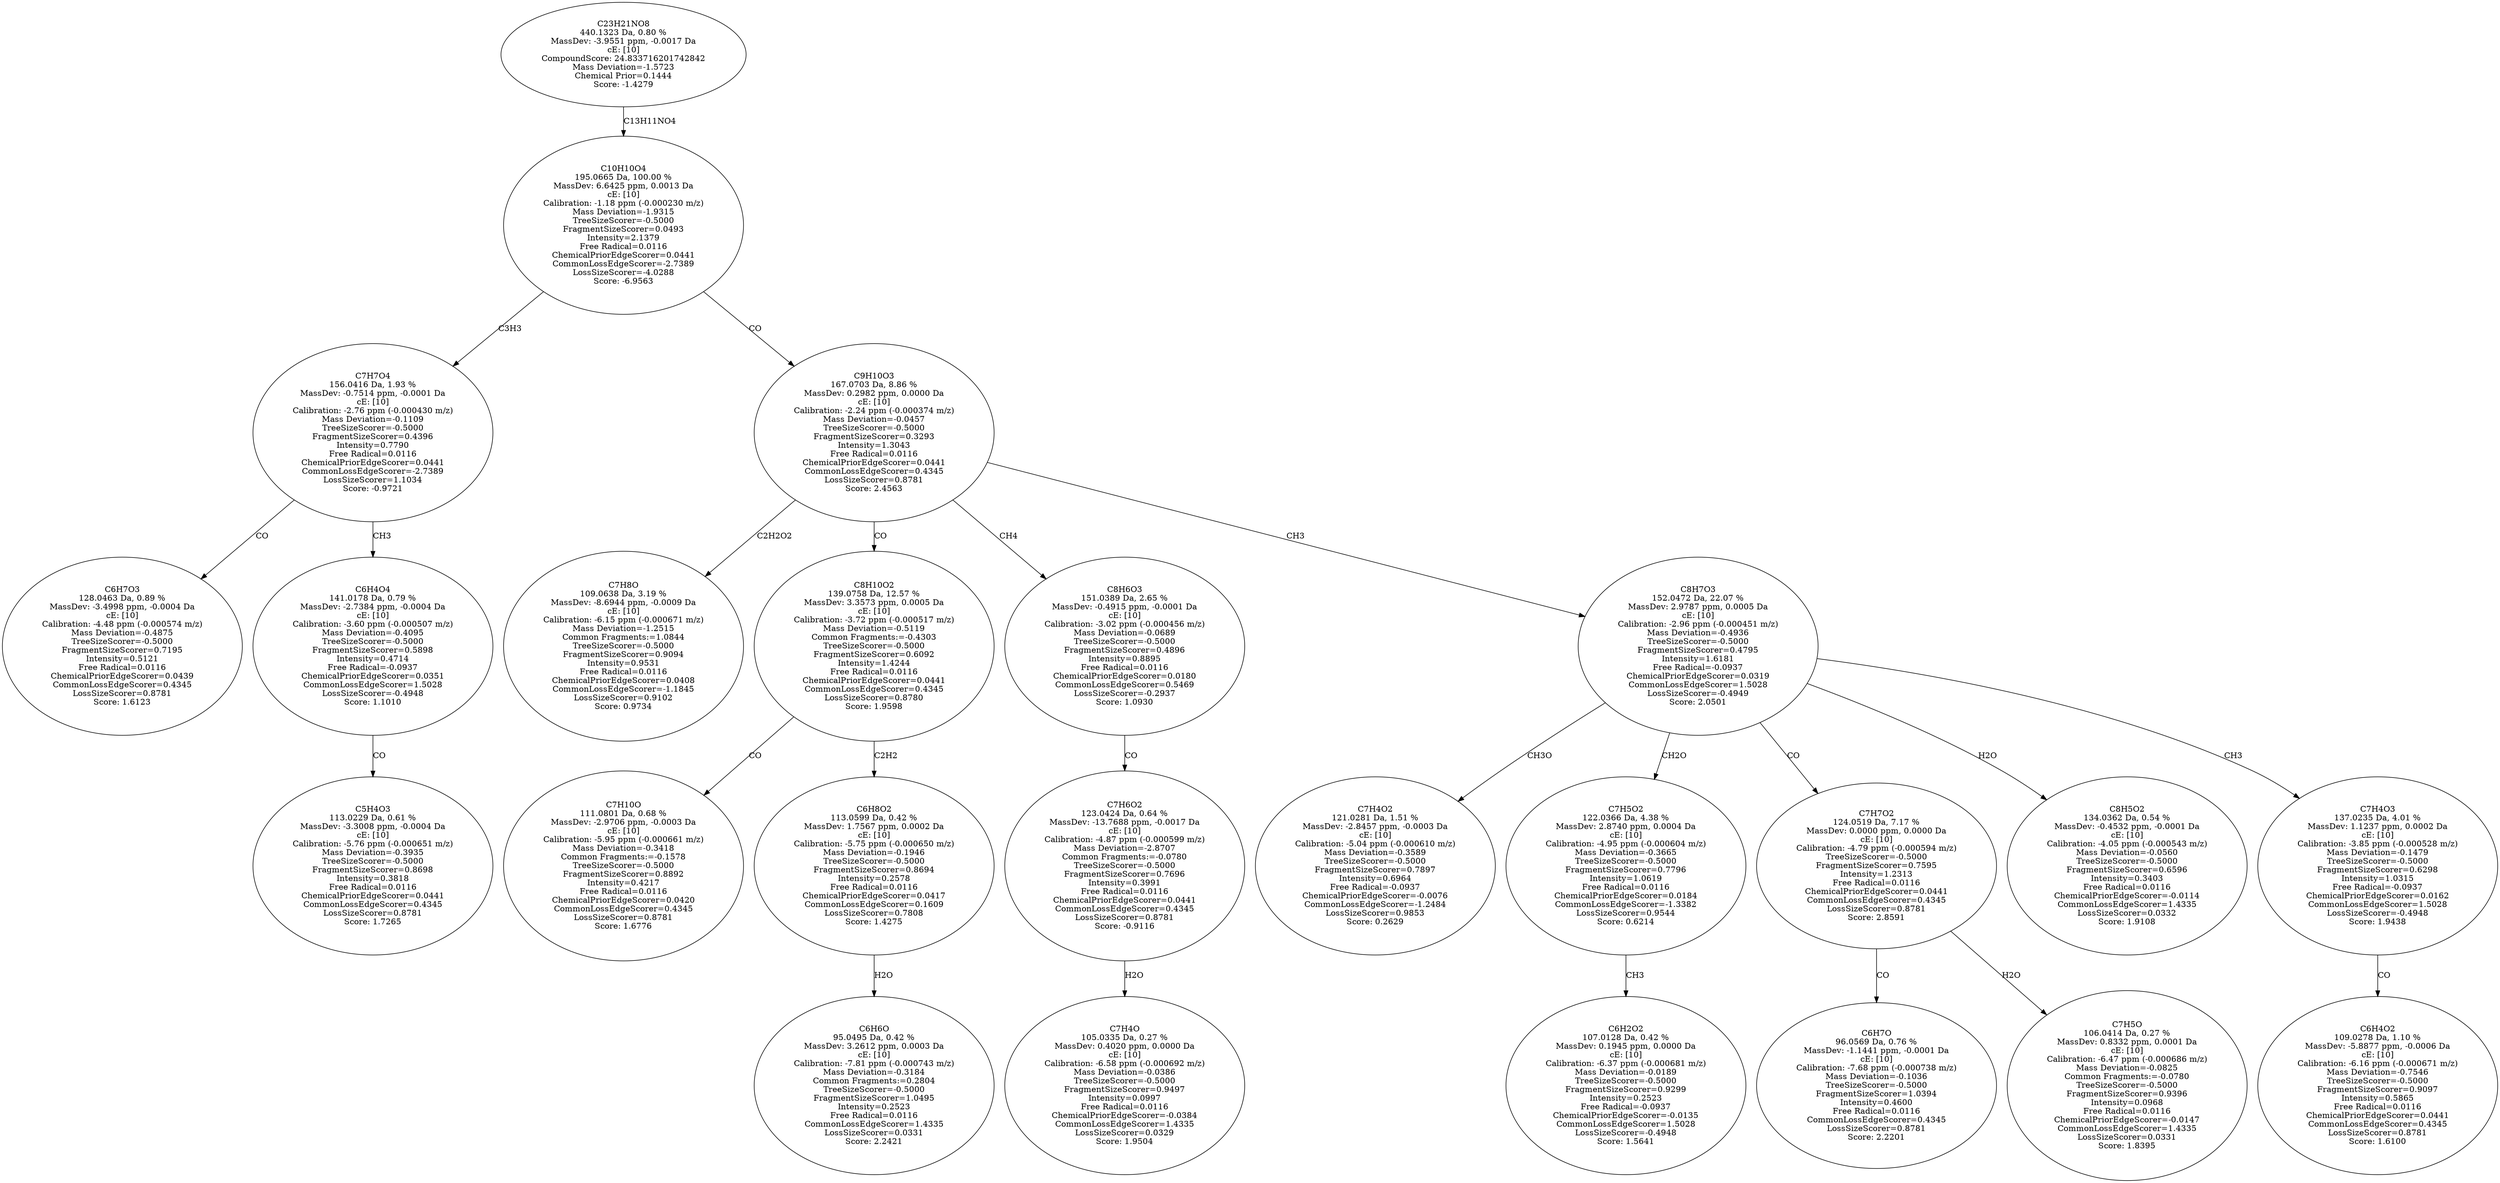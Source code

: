 strict digraph {
v1 [label="C6H7O3\n128.0463 Da, 0.89 %\nMassDev: -3.4998 ppm, -0.0004 Da\ncE: [10]\nCalibration: -4.48 ppm (-0.000574 m/z)\nMass Deviation=-0.4875\nTreeSizeScorer=-0.5000\nFragmentSizeScorer=0.7195\nIntensity=0.5121\nFree Radical=0.0116\nChemicalPriorEdgeScorer=0.0439\nCommonLossEdgeScorer=0.4345\nLossSizeScorer=0.8781\nScore: 1.6123"];
v2 [label="C5H4O3\n113.0229 Da, 0.61 %\nMassDev: -3.3008 ppm, -0.0004 Da\ncE: [10]\nCalibration: -5.76 ppm (-0.000651 m/z)\nMass Deviation=-0.3935\nTreeSizeScorer=-0.5000\nFragmentSizeScorer=0.8698\nIntensity=0.3818\nFree Radical=0.0116\nChemicalPriorEdgeScorer=0.0441\nCommonLossEdgeScorer=0.4345\nLossSizeScorer=0.8781\nScore: 1.7265"];
v3 [label="C6H4O4\n141.0178 Da, 0.79 %\nMassDev: -2.7384 ppm, -0.0004 Da\ncE: [10]\nCalibration: -3.60 ppm (-0.000507 m/z)\nMass Deviation=-0.4095\nTreeSizeScorer=-0.5000\nFragmentSizeScorer=0.5898\nIntensity=0.4714\nFree Radical=-0.0937\nChemicalPriorEdgeScorer=0.0351\nCommonLossEdgeScorer=1.5028\nLossSizeScorer=-0.4948\nScore: 1.1010"];
v4 [label="C7H7O4\n156.0416 Da, 1.93 %\nMassDev: -0.7514 ppm, -0.0001 Da\ncE: [10]\nCalibration: -2.76 ppm (-0.000430 m/z)\nMass Deviation=-0.1109\nTreeSizeScorer=-0.5000\nFragmentSizeScorer=0.4396\nIntensity=0.7790\nFree Radical=0.0116\nChemicalPriorEdgeScorer=0.0441\nCommonLossEdgeScorer=-2.7389\nLossSizeScorer=1.1034\nScore: -0.9721"];
v5 [label="C7H8O\n109.0638 Da, 3.19 %\nMassDev: -8.6944 ppm, -0.0009 Da\ncE: [10]\nCalibration: -6.15 ppm (-0.000671 m/z)\nMass Deviation=-1.2515\nCommon Fragments:=1.0844\nTreeSizeScorer=-0.5000\nFragmentSizeScorer=0.9094\nIntensity=0.9531\nFree Radical=0.0116\nChemicalPriorEdgeScorer=0.0408\nCommonLossEdgeScorer=-1.1845\nLossSizeScorer=0.9102\nScore: 0.9734"];
v6 [label="C7H10O\n111.0801 Da, 0.68 %\nMassDev: -2.9706 ppm, -0.0003 Da\ncE: [10]\nCalibration: -5.95 ppm (-0.000661 m/z)\nMass Deviation=-0.3418\nCommon Fragments:=-0.1578\nTreeSizeScorer=-0.5000\nFragmentSizeScorer=0.8892\nIntensity=0.4217\nFree Radical=0.0116\nChemicalPriorEdgeScorer=0.0420\nCommonLossEdgeScorer=0.4345\nLossSizeScorer=0.8781\nScore: 1.6776"];
v7 [label="C6H6O\n95.0495 Da, 0.42 %\nMassDev: 3.2612 ppm, 0.0003 Da\ncE: [10]\nCalibration: -7.81 ppm (-0.000743 m/z)\nMass Deviation=-0.3184\nCommon Fragments:=0.2804\nTreeSizeScorer=-0.5000\nFragmentSizeScorer=1.0495\nIntensity=0.2523\nFree Radical=0.0116\nCommonLossEdgeScorer=1.4335\nLossSizeScorer=0.0331\nScore: 2.2421"];
v8 [label="C6H8O2\n113.0599 Da, 0.42 %\nMassDev: 1.7567 ppm, 0.0002 Da\ncE: [10]\nCalibration: -5.75 ppm (-0.000650 m/z)\nMass Deviation=-0.1946\nTreeSizeScorer=-0.5000\nFragmentSizeScorer=0.8694\nIntensity=0.2578\nFree Radical=0.0116\nChemicalPriorEdgeScorer=0.0417\nCommonLossEdgeScorer=0.1609\nLossSizeScorer=0.7808\nScore: 1.4275"];
v9 [label="C8H10O2\n139.0758 Da, 12.57 %\nMassDev: 3.3573 ppm, 0.0005 Da\ncE: [10]\nCalibration: -3.72 ppm (-0.000517 m/z)\nMass Deviation=-0.5119\nCommon Fragments:=-0.4303\nTreeSizeScorer=-0.5000\nFragmentSizeScorer=0.6092\nIntensity=1.4244\nFree Radical=0.0116\nChemicalPriorEdgeScorer=0.0441\nCommonLossEdgeScorer=0.4345\nLossSizeScorer=0.8780\nScore: 1.9598"];
v10 [label="C7H4O\n105.0335 Da, 0.27 %\nMassDev: 0.4020 ppm, 0.0000 Da\ncE: [10]\nCalibration: -6.58 ppm (-0.000692 m/z)\nMass Deviation=-0.0386\nTreeSizeScorer=-0.5000\nFragmentSizeScorer=0.9497\nIntensity=0.0997\nFree Radical=0.0116\nChemicalPriorEdgeScorer=-0.0384\nCommonLossEdgeScorer=1.4335\nLossSizeScorer=0.0329\nScore: 1.9504"];
v11 [label="C7H6O2\n123.0424 Da, 0.64 %\nMassDev: -13.7688 ppm, -0.0017 Da\ncE: [10]\nCalibration: -4.87 ppm (-0.000599 m/z)\nMass Deviation=-2.8707\nCommon Fragments:=-0.0780\nTreeSizeScorer=-0.5000\nFragmentSizeScorer=0.7696\nIntensity=0.3991\nFree Radical=0.0116\nChemicalPriorEdgeScorer=0.0441\nCommonLossEdgeScorer=0.4345\nLossSizeScorer=0.8781\nScore: -0.9116"];
v12 [label="C8H6O3\n151.0389 Da, 2.65 %\nMassDev: -0.4915 ppm, -0.0001 Da\ncE: [10]\nCalibration: -3.02 ppm (-0.000456 m/z)\nMass Deviation=-0.0689\nTreeSizeScorer=-0.5000\nFragmentSizeScorer=0.4896\nIntensity=0.8895\nFree Radical=0.0116\nChemicalPriorEdgeScorer=0.0180\nCommonLossEdgeScorer=0.5469\nLossSizeScorer=-0.2937\nScore: 1.0930"];
v13 [label="C7H4O2\n121.0281 Da, 1.51 %\nMassDev: -2.8457 ppm, -0.0003 Da\ncE: [10]\nCalibration: -5.04 ppm (-0.000610 m/z)\nMass Deviation=-0.3589\nTreeSizeScorer=-0.5000\nFragmentSizeScorer=0.7897\nIntensity=0.6964\nFree Radical=-0.0937\nChemicalPriorEdgeScorer=-0.0076\nCommonLossEdgeScorer=-1.2484\nLossSizeScorer=0.9853\nScore: 0.2629"];
v14 [label="C6H2O2\n107.0128 Da, 0.42 %\nMassDev: 0.1945 ppm, 0.0000 Da\ncE: [10]\nCalibration: -6.37 ppm (-0.000681 m/z)\nMass Deviation=-0.0189\nTreeSizeScorer=-0.5000\nFragmentSizeScorer=0.9299\nIntensity=0.2523\nFree Radical=-0.0937\nChemicalPriorEdgeScorer=-0.0135\nCommonLossEdgeScorer=1.5028\nLossSizeScorer=-0.4948\nScore: 1.5641"];
v15 [label="C7H5O2\n122.0366 Da, 4.38 %\nMassDev: 2.8740 ppm, 0.0004 Da\ncE: [10]\nCalibration: -4.95 ppm (-0.000604 m/z)\nMass Deviation=-0.3665\nTreeSizeScorer=-0.5000\nFragmentSizeScorer=0.7796\nIntensity=1.0619\nFree Radical=0.0116\nChemicalPriorEdgeScorer=0.0184\nCommonLossEdgeScorer=-1.3382\nLossSizeScorer=0.9544\nScore: 0.6214"];
v16 [label="C6H7O\n96.0569 Da, 0.76 %\nMassDev: -1.1441 ppm, -0.0001 Da\ncE: [10]\nCalibration: -7.68 ppm (-0.000738 m/z)\nMass Deviation=-0.1036\nTreeSizeScorer=-0.5000\nFragmentSizeScorer=1.0394\nIntensity=0.4600\nFree Radical=0.0116\nCommonLossEdgeScorer=0.4345\nLossSizeScorer=0.8781\nScore: 2.2201"];
v17 [label="C7H5O\n106.0414 Da, 0.27 %\nMassDev: 0.8332 ppm, 0.0001 Da\ncE: [10]\nCalibration: -6.47 ppm (-0.000686 m/z)\nMass Deviation=-0.0825\nCommon Fragments:=-0.0780\nTreeSizeScorer=-0.5000\nFragmentSizeScorer=0.9396\nIntensity=0.0968\nFree Radical=0.0116\nChemicalPriorEdgeScorer=-0.0147\nCommonLossEdgeScorer=1.4335\nLossSizeScorer=0.0331\nScore: 1.8395"];
v18 [label="C7H7O2\n124.0519 Da, 7.17 %\nMassDev: 0.0000 ppm, 0.0000 Da\ncE: [10]\nCalibration: -4.79 ppm (-0.000594 m/z)\nTreeSizeScorer=-0.5000\nFragmentSizeScorer=0.7595\nIntensity=1.2313\nFree Radical=0.0116\nChemicalPriorEdgeScorer=0.0441\nCommonLossEdgeScorer=0.4345\nLossSizeScorer=0.8781\nScore: 2.8591"];
v19 [label="C8H5O2\n134.0362 Da, 0.54 %\nMassDev: -0.4532 ppm, -0.0001 Da\ncE: [10]\nCalibration: -4.05 ppm (-0.000543 m/z)\nMass Deviation=-0.0560\nTreeSizeScorer=-0.5000\nFragmentSizeScorer=0.6596\nIntensity=0.3403\nFree Radical=0.0116\nChemicalPriorEdgeScorer=-0.0114\nCommonLossEdgeScorer=1.4335\nLossSizeScorer=0.0332\nScore: 1.9108"];
v20 [label="C6H4O2\n109.0278 Da, 1.10 %\nMassDev: -5.8877 ppm, -0.0006 Da\ncE: [10]\nCalibration: -6.16 ppm (-0.000671 m/z)\nMass Deviation=-0.7546\nTreeSizeScorer=-0.5000\nFragmentSizeScorer=0.9097\nIntensity=0.5865\nFree Radical=0.0116\nChemicalPriorEdgeScorer=0.0441\nCommonLossEdgeScorer=0.4345\nLossSizeScorer=0.8781\nScore: 1.6100"];
v21 [label="C7H4O3\n137.0235 Da, 4.01 %\nMassDev: 1.1237 ppm, 0.0002 Da\ncE: [10]\nCalibration: -3.85 ppm (-0.000528 m/z)\nMass Deviation=-0.1479\nTreeSizeScorer=-0.5000\nFragmentSizeScorer=0.6298\nIntensity=1.0315\nFree Radical=-0.0937\nChemicalPriorEdgeScorer=0.0162\nCommonLossEdgeScorer=1.5028\nLossSizeScorer=-0.4948\nScore: 1.9438"];
v22 [label="C8H7O3\n152.0472 Da, 22.07 %\nMassDev: 2.9787 ppm, 0.0005 Da\ncE: [10]\nCalibration: -2.96 ppm (-0.000451 m/z)\nMass Deviation=-0.4936\nTreeSizeScorer=-0.5000\nFragmentSizeScorer=0.4795\nIntensity=1.6181\nFree Radical=-0.0937\nChemicalPriorEdgeScorer=0.0319\nCommonLossEdgeScorer=1.5028\nLossSizeScorer=-0.4949\nScore: 2.0501"];
v23 [label="C9H10O3\n167.0703 Da, 8.86 %\nMassDev: 0.2982 ppm, 0.0000 Da\ncE: [10]\nCalibration: -2.24 ppm (-0.000374 m/z)\nMass Deviation=-0.0457\nTreeSizeScorer=-0.5000\nFragmentSizeScorer=0.3293\nIntensity=1.3043\nFree Radical=0.0116\nChemicalPriorEdgeScorer=0.0441\nCommonLossEdgeScorer=0.4345\nLossSizeScorer=0.8781\nScore: 2.4563"];
v24 [label="C10H10O4\n195.0665 Da, 100.00 %\nMassDev: 6.6425 ppm, 0.0013 Da\ncE: [10]\nCalibration: -1.18 ppm (-0.000230 m/z)\nMass Deviation=-1.9315\nTreeSizeScorer=-0.5000\nFragmentSizeScorer=0.0493\nIntensity=2.1379\nFree Radical=0.0116\nChemicalPriorEdgeScorer=0.0441\nCommonLossEdgeScorer=-2.7389\nLossSizeScorer=-4.0288\nScore: -6.9563"];
v25 [label="C23H21NO8\n440.1323 Da, 0.80 %\nMassDev: -3.9551 ppm, -0.0017 Da\ncE: [10]\nCompoundScore: 24.833716201742842\nMass Deviation=-1.5723\nChemical Prior=0.1444\nScore: -1.4279"];
v4 -> v1 [label="CO"];
v3 -> v2 [label="CO"];
v4 -> v3 [label="CH3"];
v24 -> v4 [label="C3H3"];
v23 -> v5 [label="C2H2O2"];
v9 -> v6 [label="CO"];
v8 -> v7 [label="H2O"];
v9 -> v8 [label="C2H2"];
v23 -> v9 [label="CO"];
v11 -> v10 [label="H2O"];
v12 -> v11 [label="CO"];
v23 -> v12 [label="CH4"];
v22 -> v13 [label="CH3O"];
v15 -> v14 [label="CH3"];
v22 -> v15 [label="CH2O"];
v18 -> v16 [label="CO"];
v18 -> v17 [label="H2O"];
v22 -> v18 [label="CO"];
v22 -> v19 [label="H2O"];
v21 -> v20 [label="CO"];
v22 -> v21 [label="CH3"];
v23 -> v22 [label="CH3"];
v24 -> v23 [label="CO"];
v25 -> v24 [label="C13H11NO4"];
}